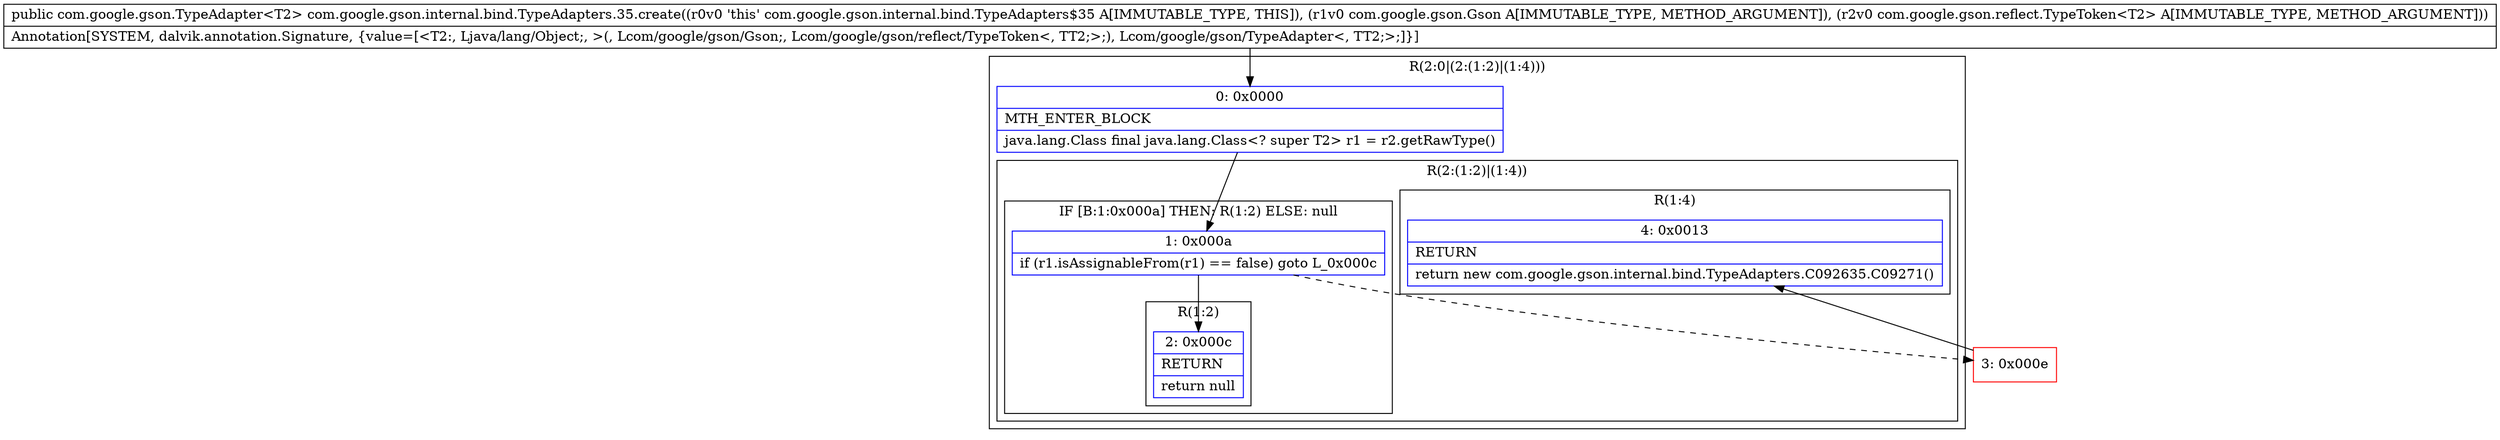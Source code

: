 digraph "CFG forcom.google.gson.internal.bind.TypeAdapters.35.create(Lcom\/google\/gson\/Gson;Lcom\/google\/gson\/reflect\/TypeToken;)Lcom\/google\/gson\/TypeAdapter;" {
subgraph cluster_Region_1090930818 {
label = "R(2:0|(2:(1:2)|(1:4)))";
node [shape=record,color=blue];
Node_0 [shape=record,label="{0\:\ 0x0000|MTH_ENTER_BLOCK\l|java.lang.Class final java.lang.Class\<? super T2\> r1 = r2.getRawType()\l}"];
subgraph cluster_Region_695599849 {
label = "R(2:(1:2)|(1:4))";
node [shape=record,color=blue];
subgraph cluster_IfRegion_149539808 {
label = "IF [B:1:0x000a] THEN: R(1:2) ELSE: null";
node [shape=record,color=blue];
Node_1 [shape=record,label="{1\:\ 0x000a|if (r1.isAssignableFrom(r1) == false) goto L_0x000c\l}"];
subgraph cluster_Region_522219168 {
label = "R(1:2)";
node [shape=record,color=blue];
Node_2 [shape=record,label="{2\:\ 0x000c|RETURN\l|return null\l}"];
}
}
subgraph cluster_Region_656389414 {
label = "R(1:4)";
node [shape=record,color=blue];
Node_4 [shape=record,label="{4\:\ 0x0013|RETURN\l|return new com.google.gson.internal.bind.TypeAdapters.C092635.C09271()\l}"];
}
}
}
Node_3 [shape=record,color=red,label="{3\:\ 0x000e}"];
MethodNode[shape=record,label="{public com.google.gson.TypeAdapter\<T2\> com.google.gson.internal.bind.TypeAdapters.35.create((r0v0 'this' com.google.gson.internal.bind.TypeAdapters$35 A[IMMUTABLE_TYPE, THIS]), (r1v0 com.google.gson.Gson A[IMMUTABLE_TYPE, METHOD_ARGUMENT]), (r2v0 com.google.gson.reflect.TypeToken\<T2\> A[IMMUTABLE_TYPE, METHOD_ARGUMENT]))  | Annotation[SYSTEM, dalvik.annotation.Signature, \{value=[\<T2:, Ljava\/lang\/Object;, \>(, Lcom\/google\/gson\/Gson;, Lcom\/google\/gson\/reflect\/TypeToken\<, TT2;\>;), Lcom\/google\/gson\/TypeAdapter\<, TT2;\>;]\}]\l}"];
MethodNode -> Node_0;
Node_0 -> Node_1;
Node_1 -> Node_2;
Node_1 -> Node_3[style=dashed];
Node_3 -> Node_4;
}

